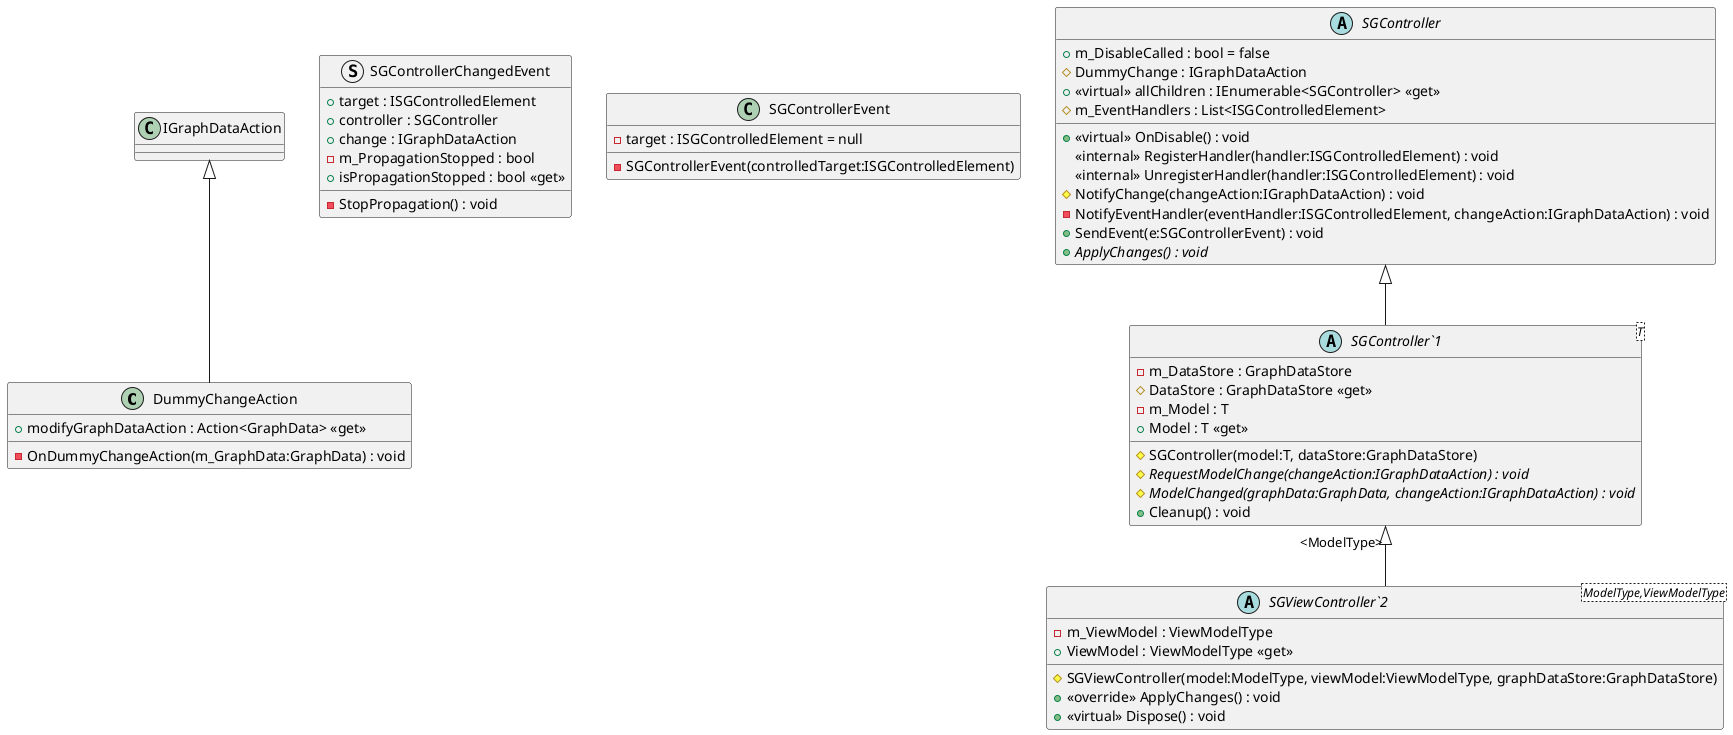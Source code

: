 @startuml
class DummyChangeAction {
    - OnDummyChangeAction(m_GraphData:GraphData) : void
    + modifyGraphDataAction : Action<GraphData> <<get>>
}
struct SGControllerChangedEvent {
    + target : ISGControlledElement
    + controller : SGController
    + change : IGraphDataAction
    - m_PropagationStopped : bool
    - StopPropagation() : void
    + isPropagationStopped : bool <<get>>
}
class SGControllerEvent {
    - target : ISGControlledElement = null
    - SGControllerEvent(controlledTarget:ISGControlledElement)
}
abstract class SGController {
    + m_DisableCalled : bool = false
    # DummyChange : IGraphDataAction
    + <<virtual>> OnDisable() : void
    <<internal>> RegisterHandler(handler:ISGControlledElement) : void
    <<internal>> UnregisterHandler(handler:ISGControlledElement) : void
    # NotifyChange(changeAction:IGraphDataAction) : void
    - NotifyEventHandler(eventHandler:ISGControlledElement, changeAction:IGraphDataAction) : void
    + SendEvent(e:SGControllerEvent) : void
    + {abstract} ApplyChanges() : void
    + <<virtual>> allChildren : IEnumerable<SGController> <<get>>
    # m_EventHandlers : List<ISGControlledElement>
}
abstract class "SGController`1"<T> {
    - m_DataStore : GraphDataStore
    # DataStore : GraphDataStore <<get>>
    # SGController(model:T, dataStore:GraphDataStore)
    # {abstract} RequestModelChange(changeAction:IGraphDataAction) : void
    # {abstract} ModelChanged(graphData:GraphData, changeAction:IGraphDataAction) : void
    - m_Model : T
    + Model : T <<get>>
    + Cleanup() : void
}
abstract class "SGViewController`2"<ModelType,ViewModelType> {
    # SGViewController(model:ModelType, viewModel:ViewModelType, graphDataStore:GraphDataStore)
    - m_ViewModel : ViewModelType
    + ViewModel : ViewModelType <<get>>
    + <<override>> ApplyChanges() : void
    + <<virtual>> Dispose() : void
}
IGraphDataAction <|-- DummyChangeAction
SGController <|-- "SGController`1"
"SGController`1" "<ModelType>" <|-- "SGViewController`2"
@enduml
